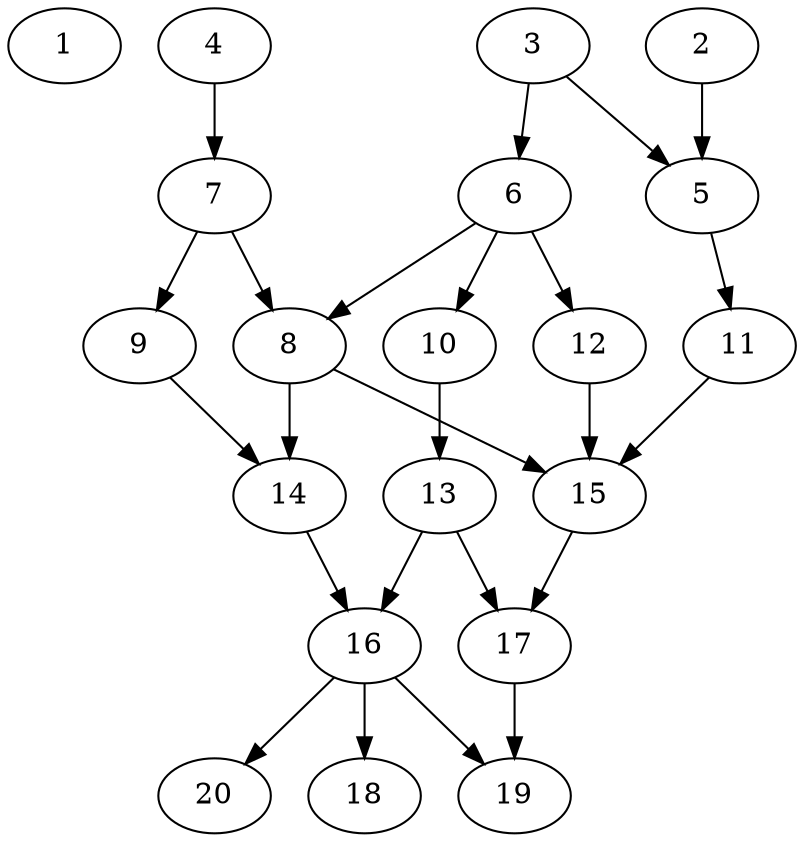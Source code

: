 // DAG automatically generated by daggen at Tue Jul 23 14:22:50 2019
// ./daggen --dot -n 20 --ccr 0.5 --fat 0.5 --regular 0.5 --density 0.6 --mindata 5242880 --maxdata 52428800 
digraph G {
  1 [size="89501696", alpha="0.09", expect_size="44750848"] 
  2 [size="16732160", alpha="0.16", expect_size="8366080"] 
  2 -> 5 [size ="8366080"]
  3 [size="16472064", alpha="0.02", expect_size="8236032"] 
  3 -> 5 [size ="8236032"]
  3 -> 6 [size ="8236032"]
  4 [size="99653632", alpha="0.18", expect_size="49826816"] 
  4 -> 7 [size ="49826816"]
  5 [size="46538752", alpha="0.10", expect_size="23269376"] 
  5 -> 11 [size ="23269376"]
  6 [size="13494272", alpha="0.02", expect_size="6747136"] 
  6 -> 8 [size ="6747136"]
  6 -> 10 [size ="6747136"]
  6 -> 12 [size ="6747136"]
  7 [size="73043968", alpha="0.04", expect_size="36521984"] 
  7 -> 8 [size ="36521984"]
  7 -> 9 [size ="36521984"]
  8 [size="66312192", alpha="0.01", expect_size="33156096"] 
  8 -> 14 [size ="33156096"]
  8 -> 15 [size ="33156096"]
  9 [size="27277312", alpha="0.10", expect_size="13638656"] 
  9 -> 14 [size ="13638656"]
  10 [size="11544576", alpha="0.12", expect_size="5772288"] 
  10 -> 13 [size ="5772288"]
  11 [size="104069120", alpha="0.02", expect_size="52034560"] 
  11 -> 15 [size ="52034560"]
  12 [size="50552832", alpha="0.05", expect_size="25276416"] 
  12 -> 15 [size ="25276416"]
  13 [size="31485952", alpha="0.02", expect_size="15742976"] 
  13 -> 16 [size ="15742976"]
  13 -> 17 [size ="15742976"]
  14 [size="42338304", alpha="0.17", expect_size="21169152"] 
  14 -> 16 [size ="21169152"]
  15 [size="31049728", alpha="0.03", expect_size="15524864"] 
  15 -> 17 [size ="15524864"]
  16 [size="78614528", alpha="0.06", expect_size="39307264"] 
  16 -> 18 [size ="39307264"]
  16 -> 19 [size ="39307264"]
  16 -> 20 [size ="39307264"]
  17 [size="89108480", alpha="0.03", expect_size="44554240"] 
  17 -> 19 [size ="44554240"]
  18 [size="14727168", alpha="0.18", expect_size="7363584"] 
  19 [size="19154944", alpha="0.07", expect_size="9577472"] 
  20 [size="66936832", alpha="0.04", expect_size="33468416"] 
}
